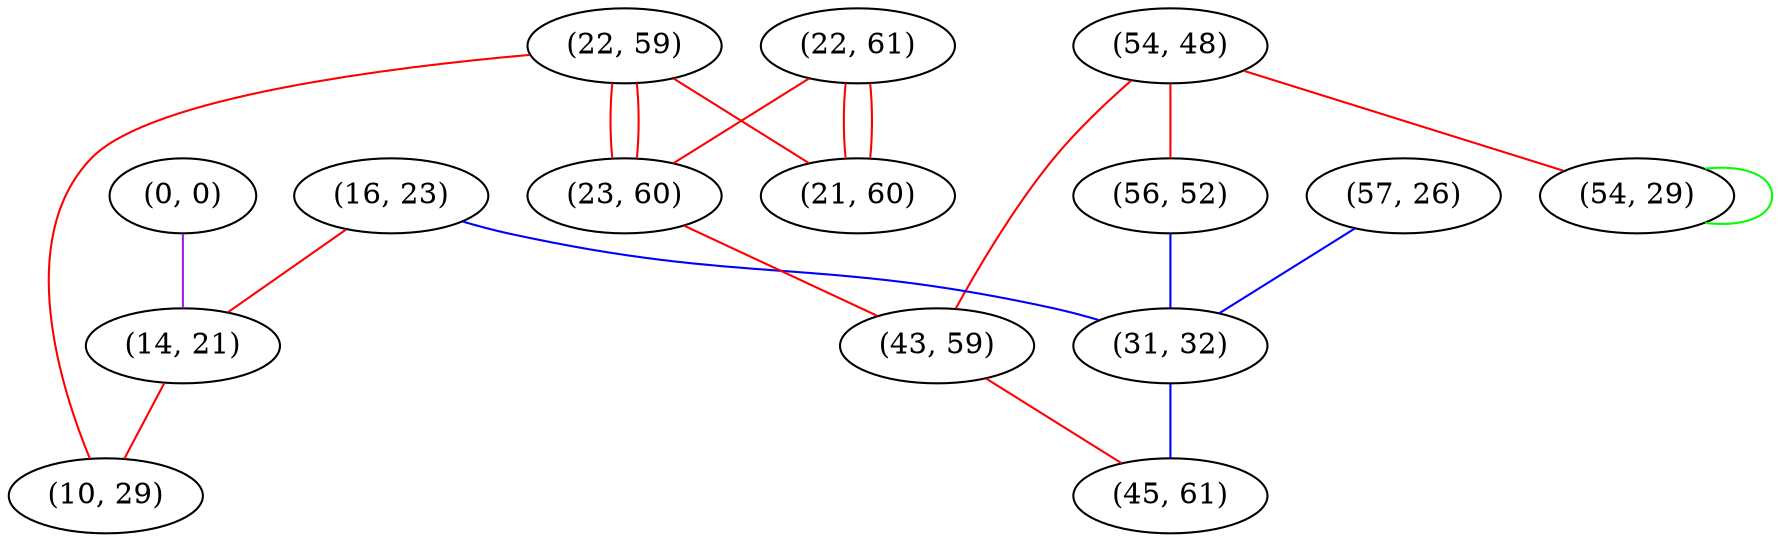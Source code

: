 graph "" {
"(0, 0)";
"(22, 61)";
"(22, 59)";
"(21, 60)";
"(54, 48)";
"(16, 23)";
"(57, 26)";
"(23, 60)";
"(43, 59)";
"(14, 21)";
"(54, 29)";
"(10, 29)";
"(56, 52)";
"(31, 32)";
"(45, 61)";
"(0, 0)" -- "(14, 21)"  [color=purple, key=0, weight=4];
"(22, 61)" -- "(23, 60)"  [color=red, key=0, weight=1];
"(22, 61)" -- "(21, 60)"  [color=red, key=0, weight=1];
"(22, 61)" -- "(21, 60)"  [color=red, key=1, weight=1];
"(22, 59)" -- "(23, 60)"  [color=red, key=0, weight=1];
"(22, 59)" -- "(23, 60)"  [color=red, key=1, weight=1];
"(22, 59)" -- "(10, 29)"  [color=red, key=0, weight=1];
"(22, 59)" -- "(21, 60)"  [color=red, key=0, weight=1];
"(54, 48)" -- "(43, 59)"  [color=red, key=0, weight=1];
"(54, 48)" -- "(54, 29)"  [color=red, key=0, weight=1];
"(54, 48)" -- "(56, 52)"  [color=red, key=0, weight=1];
"(16, 23)" -- "(31, 32)"  [color=blue, key=0, weight=3];
"(16, 23)" -- "(14, 21)"  [color=red, key=0, weight=1];
"(57, 26)" -- "(31, 32)"  [color=blue, key=0, weight=3];
"(23, 60)" -- "(43, 59)"  [color=red, key=0, weight=1];
"(43, 59)" -- "(45, 61)"  [color=red, key=0, weight=1];
"(14, 21)" -- "(10, 29)"  [color=red, key=0, weight=1];
"(54, 29)" -- "(54, 29)"  [color=green, key=0, weight=2];
"(56, 52)" -- "(31, 32)"  [color=blue, key=0, weight=3];
"(31, 32)" -- "(45, 61)"  [color=blue, key=0, weight=3];
}
